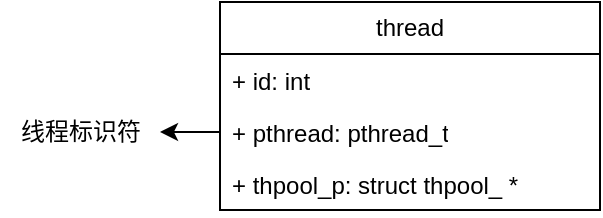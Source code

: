 <mxfile version="24.7.4">
  <diagram name="Page-1" id="uILpwOQPxmL2J0GjUycn">
    <mxGraphModel dx="1077" dy="691" grid="1" gridSize="10" guides="1" tooltips="1" connect="1" arrows="1" fold="1" page="1" pageScale="1" pageWidth="850" pageHeight="1100" math="0" shadow="0">
      <root>
        <mxCell id="0" />
        <mxCell id="1" parent="0" />
        <mxCell id="4hO7WZ-UOF_GsLvntMms-3" value="thread" style="swimlane;fontStyle=0;childLayout=stackLayout;horizontal=1;startSize=26;fillColor=none;horizontalStack=0;resizeParent=1;resizeParentMax=0;resizeLast=0;collapsible=1;marginBottom=0;whiteSpace=wrap;html=1;" vertex="1" parent="1">
          <mxGeometry x="190" y="80" width="190" height="104" as="geometry" />
        </mxCell>
        <mxCell id="4hO7WZ-UOF_GsLvntMms-4" value="+ id: int" style="text;strokeColor=none;fillColor=none;align=left;verticalAlign=top;spacingLeft=4;spacingRight=4;overflow=hidden;rotatable=0;points=[[0,0.5],[1,0.5]];portConstraint=eastwest;whiteSpace=wrap;html=1;" vertex="1" parent="4hO7WZ-UOF_GsLvntMms-3">
          <mxGeometry y="26" width="190" height="26" as="geometry" />
        </mxCell>
        <mxCell id="4hO7WZ-UOF_GsLvntMms-7" style="edgeStyle=orthogonalEdgeStyle;rounded=0;orthogonalLoop=1;jettySize=auto;html=1;exitX=0;exitY=0.5;exitDx=0;exitDy=0;" edge="1" parent="4hO7WZ-UOF_GsLvntMms-3" source="4hO7WZ-UOF_GsLvntMms-5">
          <mxGeometry relative="1" as="geometry">
            <mxPoint x="-30" y="64.862" as="targetPoint" />
          </mxGeometry>
        </mxCell>
        <mxCell id="4hO7WZ-UOF_GsLvntMms-5" value="+ pthread: pthread_t" style="text;strokeColor=none;fillColor=none;align=left;verticalAlign=top;spacingLeft=4;spacingRight=4;overflow=hidden;rotatable=0;points=[[0,0.5],[1,0.5]];portConstraint=eastwest;whiteSpace=wrap;html=1;" vertex="1" parent="4hO7WZ-UOF_GsLvntMms-3">
          <mxGeometry y="52" width="190" height="26" as="geometry" />
        </mxCell>
        <mxCell id="4hO7WZ-UOF_GsLvntMms-6" value="+ thpool_p: struct thpool_ *" style="text;strokeColor=none;fillColor=none;align=left;verticalAlign=top;spacingLeft=4;spacingRight=4;overflow=hidden;rotatable=0;points=[[0,0.5],[1,0.5]];portConstraint=eastwest;whiteSpace=wrap;html=1;" vertex="1" parent="4hO7WZ-UOF_GsLvntMms-3">
          <mxGeometry y="78" width="190" height="26" as="geometry" />
        </mxCell>
        <mxCell id="4hO7WZ-UOF_GsLvntMms-8" value="线程标识符" style="text;html=1;align=center;verticalAlign=middle;resizable=0;points=[];autosize=1;strokeColor=none;fillColor=none;" vertex="1" parent="1">
          <mxGeometry x="80" y="130" width="80" height="30" as="geometry" />
        </mxCell>
      </root>
    </mxGraphModel>
  </diagram>
</mxfile>
